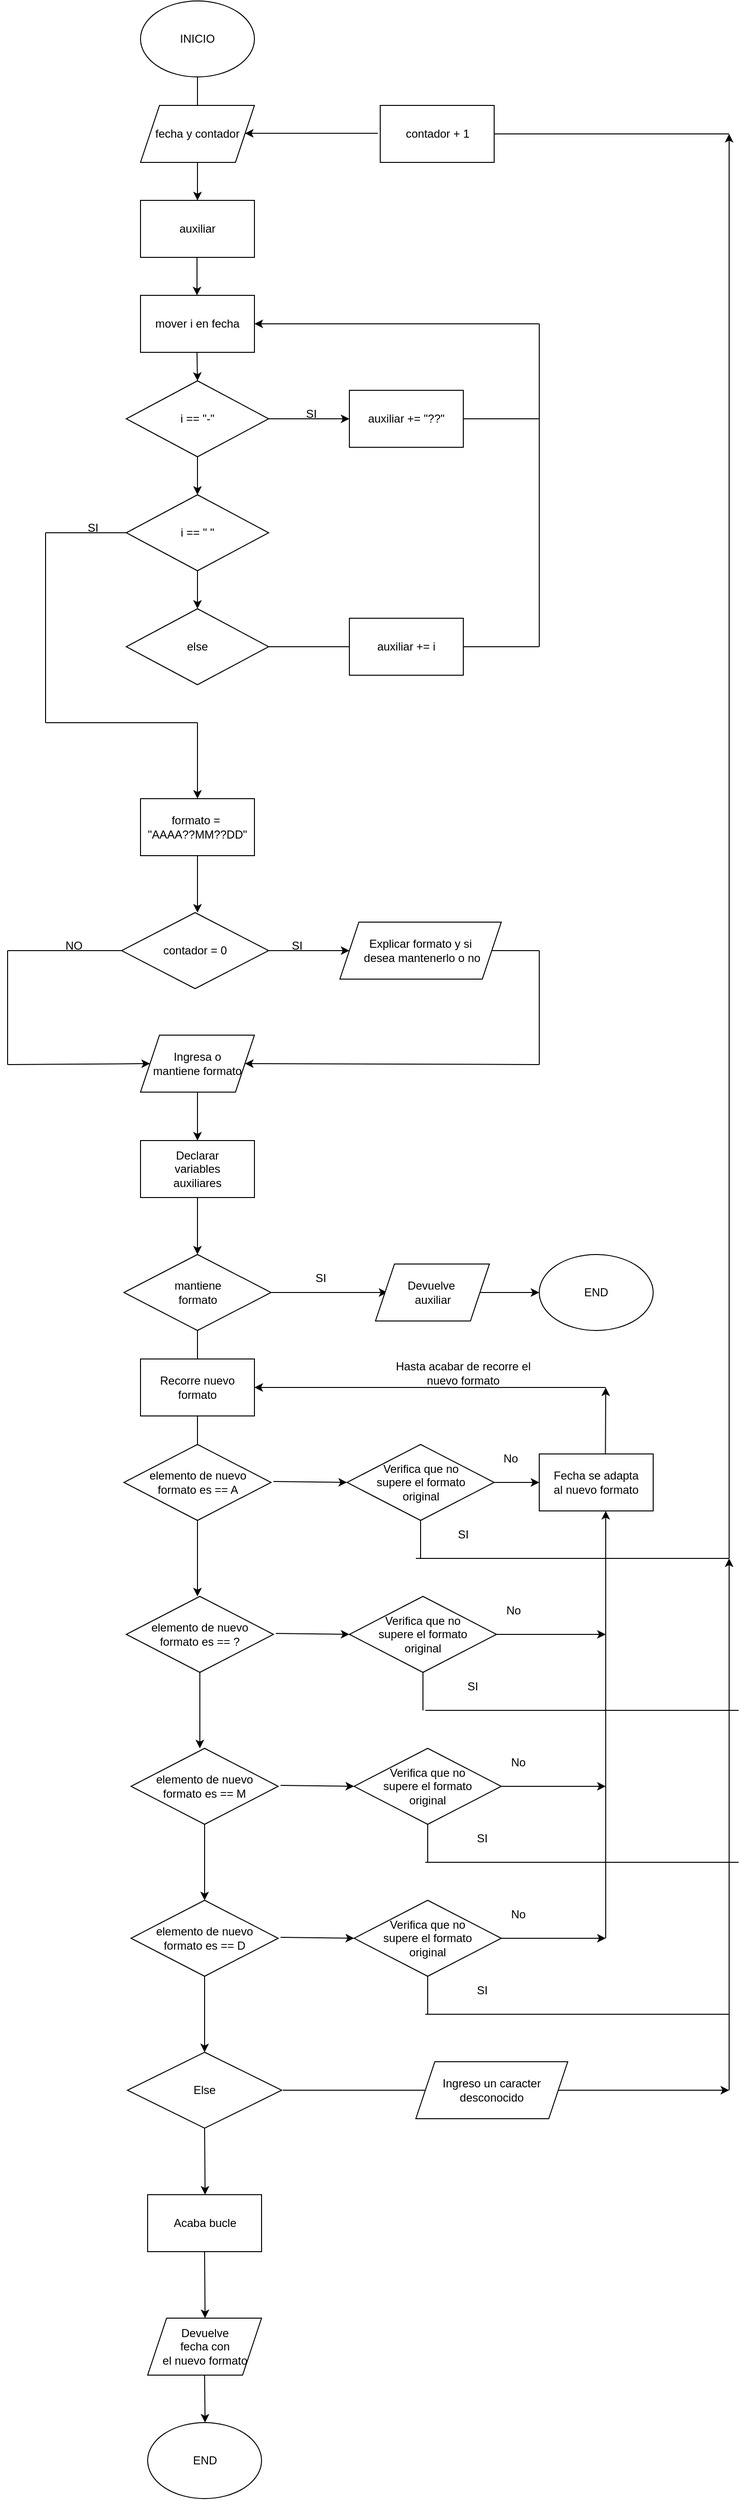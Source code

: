 <mxfile version="25.0.3">
  <diagram name="Página-1" id="TDb5UpPBG_1uy_1eAnth">
    <mxGraphModel dx="880" dy="468" grid="1" gridSize="10" guides="1" tooltips="1" connect="1" arrows="1" fold="1" page="1" pageScale="1" pageWidth="827" pageHeight="1169" math="0" shadow="0">
      <root>
        <mxCell id="0" />
        <mxCell id="1" parent="0" />
        <mxCell id="IVkHDWazPN6k4As9Pz_p-1" value="INICIO" style="ellipse;whiteSpace=wrap;html=1;" vertex="1" parent="1">
          <mxGeometry x="340" y="80" width="120" height="80" as="geometry" />
        </mxCell>
        <mxCell id="IVkHDWazPN6k4As9Pz_p-2" value="" style="endArrow=none;html=1;rounded=0;entryX=0.5;entryY=1;entryDx=0;entryDy=0;" edge="1" parent="1" target="IVkHDWazPN6k4As9Pz_p-1">
          <mxGeometry width="50" height="50" relative="1" as="geometry">
            <mxPoint x="400" y="200" as="sourcePoint" />
            <mxPoint x="440" y="220" as="targetPoint" />
          </mxGeometry>
        </mxCell>
        <mxCell id="IVkHDWazPN6k4As9Pz_p-3" value="fecha y contador" style="shape=parallelogram;perimeter=parallelogramPerimeter;whiteSpace=wrap;html=1;fixedSize=1;" vertex="1" parent="1">
          <mxGeometry x="340" y="190" width="120" height="60" as="geometry" />
        </mxCell>
        <mxCell id="IVkHDWazPN6k4As9Pz_p-4" value="" style="endArrow=classic;html=1;rounded=0;exitX=0.5;exitY=1;exitDx=0;exitDy=0;" edge="1" parent="1" source="IVkHDWazPN6k4As9Pz_p-3">
          <mxGeometry width="50" height="50" relative="1" as="geometry">
            <mxPoint x="390" y="270" as="sourcePoint" />
            <mxPoint x="400" y="290" as="targetPoint" />
          </mxGeometry>
        </mxCell>
        <mxCell id="IVkHDWazPN6k4As9Pz_p-5" value="auxiliar" style="rounded=0;whiteSpace=wrap;html=1;" vertex="1" parent="1">
          <mxGeometry x="340" y="290" width="120" height="60" as="geometry" />
        </mxCell>
        <mxCell id="IVkHDWazPN6k4As9Pz_p-6" value="" style="endArrow=classic;html=1;rounded=0;exitX=0.5;exitY=1;exitDx=0;exitDy=0;" edge="1" parent="1">
          <mxGeometry width="50" height="50" relative="1" as="geometry">
            <mxPoint x="399.5" y="350" as="sourcePoint" />
            <mxPoint x="399.5" y="390" as="targetPoint" />
          </mxGeometry>
        </mxCell>
        <mxCell id="IVkHDWazPN6k4As9Pz_p-7" value="mover i en fecha" style="rounded=0;whiteSpace=wrap;html=1;" vertex="1" parent="1">
          <mxGeometry x="340" y="390" width="120" height="60" as="geometry" />
        </mxCell>
        <mxCell id="IVkHDWazPN6k4As9Pz_p-8" value="" style="endArrow=classic;html=1;rounded=0;exitX=0.5;exitY=1;exitDx=0;exitDy=0;entryX=0.5;entryY=0;entryDx=0;entryDy=0;" edge="1" parent="1" target="IVkHDWazPN6k4As9Pz_p-9">
          <mxGeometry width="50" height="50" relative="1" as="geometry">
            <mxPoint x="399.5" y="450" as="sourcePoint" />
            <mxPoint x="399.5" y="490" as="targetPoint" />
          </mxGeometry>
        </mxCell>
        <mxCell id="IVkHDWazPN6k4As9Pz_p-9" value="i == &quot;-&quot;" style="rhombus;whiteSpace=wrap;html=1;" vertex="1" parent="1">
          <mxGeometry x="325" y="480" width="150" height="80" as="geometry" />
        </mxCell>
        <mxCell id="IVkHDWazPN6k4As9Pz_p-10" value="" style="endArrow=classic;html=1;rounded=0;exitX=1;exitY=0.5;exitDx=0;exitDy=0;" edge="1" parent="1" source="IVkHDWazPN6k4As9Pz_p-9">
          <mxGeometry width="50" height="50" relative="1" as="geometry">
            <mxPoint x="420" y="450" as="sourcePoint" />
            <mxPoint x="560" y="520" as="targetPoint" />
          </mxGeometry>
        </mxCell>
        <mxCell id="IVkHDWazPN6k4As9Pz_p-11" value="auxiliar += &quot;??&quot;" style="rounded=0;whiteSpace=wrap;html=1;" vertex="1" parent="1">
          <mxGeometry x="560" y="490" width="120" height="60" as="geometry" />
        </mxCell>
        <mxCell id="IVkHDWazPN6k4As9Pz_p-12" value="" style="endArrow=none;html=1;rounded=0;exitX=1;exitY=0.5;exitDx=0;exitDy=0;" edge="1" parent="1" source="IVkHDWazPN6k4As9Pz_p-11">
          <mxGeometry width="50" height="50" relative="1" as="geometry">
            <mxPoint x="420" y="450" as="sourcePoint" />
            <mxPoint x="760" y="520" as="targetPoint" />
          </mxGeometry>
        </mxCell>
        <mxCell id="IVkHDWazPN6k4As9Pz_p-13" value="" style="endArrow=none;html=1;rounded=0;" edge="1" parent="1">
          <mxGeometry width="50" height="50" relative="1" as="geometry">
            <mxPoint x="760" y="420" as="sourcePoint" />
            <mxPoint x="760" y="520" as="targetPoint" />
          </mxGeometry>
        </mxCell>
        <mxCell id="IVkHDWazPN6k4As9Pz_p-14" value="" style="endArrow=classic;html=1;rounded=0;entryX=1;entryY=0.5;entryDx=0;entryDy=0;" edge="1" parent="1" target="IVkHDWazPN6k4As9Pz_p-7">
          <mxGeometry width="50" height="50" relative="1" as="geometry">
            <mxPoint x="760" y="420" as="sourcePoint" />
            <mxPoint x="470" y="400" as="targetPoint" />
          </mxGeometry>
        </mxCell>
        <mxCell id="IVkHDWazPN6k4As9Pz_p-15" value="" style="endArrow=classic;html=1;rounded=0;exitX=0.5;exitY=1;exitDx=0;exitDy=0;" edge="1" parent="1" source="IVkHDWazPN6k4As9Pz_p-9">
          <mxGeometry width="50" height="50" relative="1" as="geometry">
            <mxPoint x="420" y="570" as="sourcePoint" />
            <mxPoint x="400" y="600" as="targetPoint" />
          </mxGeometry>
        </mxCell>
        <mxCell id="IVkHDWazPN6k4As9Pz_p-16" value="i == &quot; &quot;" style="rhombus;whiteSpace=wrap;html=1;" vertex="1" parent="1">
          <mxGeometry x="325" y="600" width="150" height="80" as="geometry" />
        </mxCell>
        <mxCell id="IVkHDWazPN6k4As9Pz_p-17" value="" style="endArrow=classic;html=1;rounded=0;exitX=0.5;exitY=1;exitDx=0;exitDy=0;" edge="1" parent="1">
          <mxGeometry width="50" height="50" relative="1" as="geometry">
            <mxPoint x="400" y="680" as="sourcePoint" />
            <mxPoint x="400" y="720" as="targetPoint" />
          </mxGeometry>
        </mxCell>
        <mxCell id="IVkHDWazPN6k4As9Pz_p-18" value="else" style="rhombus;whiteSpace=wrap;html=1;" vertex="1" parent="1">
          <mxGeometry x="325" y="720" width="150" height="80" as="geometry" />
        </mxCell>
        <mxCell id="IVkHDWazPN6k4As9Pz_p-19" value="" style="endArrow=none;html=1;rounded=0;exitX=1;exitY=0.5;exitDx=0;exitDy=0;" edge="1" parent="1" source="IVkHDWazPN6k4As9Pz_p-18">
          <mxGeometry width="50" height="50" relative="1" as="geometry">
            <mxPoint x="420" y="630" as="sourcePoint" />
            <mxPoint x="560" y="760" as="targetPoint" />
          </mxGeometry>
        </mxCell>
        <mxCell id="IVkHDWazPN6k4As9Pz_p-20" value="auxiliar += i" style="rounded=0;whiteSpace=wrap;html=1;" vertex="1" parent="1">
          <mxGeometry x="560" y="730" width="120" height="60" as="geometry" />
        </mxCell>
        <mxCell id="IVkHDWazPN6k4As9Pz_p-21" value="" style="endArrow=none;html=1;rounded=0;" edge="1" parent="1">
          <mxGeometry width="50" height="50" relative="1" as="geometry">
            <mxPoint x="680" y="760" as="sourcePoint" />
            <mxPoint x="760" y="760" as="targetPoint" />
          </mxGeometry>
        </mxCell>
        <mxCell id="IVkHDWazPN6k4As9Pz_p-22" value="" style="endArrow=none;html=1;rounded=0;" edge="1" parent="1">
          <mxGeometry width="50" height="50" relative="1" as="geometry">
            <mxPoint x="760" y="760" as="sourcePoint" />
            <mxPoint x="760" y="520" as="targetPoint" />
          </mxGeometry>
        </mxCell>
        <mxCell id="IVkHDWazPN6k4As9Pz_p-23" value="" style="endArrow=none;html=1;rounded=0;exitX=0;exitY=0.5;exitDx=0;exitDy=0;" edge="1" parent="1" source="IVkHDWazPN6k4As9Pz_p-16">
          <mxGeometry width="50" height="50" relative="1" as="geometry">
            <mxPoint x="420" y="630" as="sourcePoint" />
            <mxPoint x="240" y="640" as="targetPoint" />
          </mxGeometry>
        </mxCell>
        <mxCell id="IVkHDWazPN6k4As9Pz_p-24" value="" style="endArrow=none;html=1;rounded=0;" edge="1" parent="1">
          <mxGeometry width="50" height="50" relative="1" as="geometry">
            <mxPoint x="240" y="840" as="sourcePoint" />
            <mxPoint x="240" y="640" as="targetPoint" />
          </mxGeometry>
        </mxCell>
        <mxCell id="IVkHDWazPN6k4As9Pz_p-25" value="" style="endArrow=none;html=1;rounded=0;" edge="1" parent="1">
          <mxGeometry width="50" height="50" relative="1" as="geometry">
            <mxPoint x="240" y="840" as="sourcePoint" />
            <mxPoint x="400" y="840" as="targetPoint" />
          </mxGeometry>
        </mxCell>
        <mxCell id="IVkHDWazPN6k4As9Pz_p-26" value="" style="endArrow=classic;html=1;rounded=0;" edge="1" parent="1">
          <mxGeometry width="50" height="50" relative="1" as="geometry">
            <mxPoint x="400" y="840" as="sourcePoint" />
            <mxPoint x="400" y="920" as="targetPoint" />
          </mxGeometry>
        </mxCell>
        <mxCell id="IVkHDWazPN6k4As9Pz_p-27" value="formato =&amp;nbsp;&lt;div&gt;&quot;AAAA??MM??DD&quot;&lt;/div&gt;" style="rounded=0;whiteSpace=wrap;html=1;" vertex="1" parent="1">
          <mxGeometry x="340" y="920" width="120" height="60" as="geometry" />
        </mxCell>
        <mxCell id="IVkHDWazPN6k4As9Pz_p-28" value="" style="endArrow=classic;html=1;rounded=0;exitX=0.5;exitY=1;exitDx=0;exitDy=0;" edge="1" parent="1" source="IVkHDWazPN6k4As9Pz_p-27">
          <mxGeometry width="50" height="50" relative="1" as="geometry">
            <mxPoint x="420" y="930" as="sourcePoint" />
            <mxPoint x="400" y="1040" as="targetPoint" />
          </mxGeometry>
        </mxCell>
        <mxCell id="IVkHDWazPN6k4As9Pz_p-29" value="contador = 0" style="rhombus;whiteSpace=wrap;html=1;" vertex="1" parent="1">
          <mxGeometry x="320" y="1040" width="155" height="80" as="geometry" />
        </mxCell>
        <mxCell id="IVkHDWazPN6k4As9Pz_p-30" value="" style="endArrow=classic;html=1;rounded=0;exitX=1;exitY=0.5;exitDx=0;exitDy=0;" edge="1" parent="1" source="IVkHDWazPN6k4As9Pz_p-29">
          <mxGeometry width="50" height="50" relative="1" as="geometry">
            <mxPoint x="420" y="1000" as="sourcePoint" />
            <mxPoint x="560" y="1080" as="targetPoint" />
          </mxGeometry>
        </mxCell>
        <mxCell id="IVkHDWazPN6k4As9Pz_p-31" value="Explicar formato y si&lt;div&gt;&amp;nbsp;desea mantenerlo o no&lt;/div&gt;" style="shape=parallelogram;perimeter=parallelogramPerimeter;whiteSpace=wrap;html=1;fixedSize=1;" vertex="1" parent="1">
          <mxGeometry x="550" y="1050" width="170" height="60" as="geometry" />
        </mxCell>
        <mxCell id="IVkHDWazPN6k4As9Pz_p-32" value="" style="endArrow=none;html=1;rounded=0;exitX=1;exitY=0.5;exitDx=0;exitDy=0;" edge="1" parent="1" source="IVkHDWazPN6k4As9Pz_p-31">
          <mxGeometry width="50" height="50" relative="1" as="geometry">
            <mxPoint x="420" y="1190" as="sourcePoint" />
            <mxPoint x="760" y="1080" as="targetPoint" />
          </mxGeometry>
        </mxCell>
        <mxCell id="IVkHDWazPN6k4As9Pz_p-33" value="" style="endArrow=none;html=1;rounded=0;entryX=0;entryY=0.5;entryDx=0;entryDy=0;" edge="1" parent="1" target="IVkHDWazPN6k4As9Pz_p-29">
          <mxGeometry width="50" height="50" relative="1" as="geometry">
            <mxPoint x="200" y="1080" as="sourcePoint" />
            <mxPoint x="320" y="1080" as="targetPoint" />
          </mxGeometry>
        </mxCell>
        <mxCell id="IVkHDWazPN6k4As9Pz_p-34" value="" style="endArrow=none;html=1;rounded=0;" edge="1" parent="1">
          <mxGeometry width="50" height="50" relative="1" as="geometry">
            <mxPoint x="200" y="1200" as="sourcePoint" />
            <mxPoint x="200" y="1080" as="targetPoint" />
          </mxGeometry>
        </mxCell>
        <mxCell id="IVkHDWazPN6k4As9Pz_p-35" value="" style="endArrow=classic;html=1;rounded=0;entryX=0;entryY=0.5;entryDx=0;entryDy=0;" edge="1" parent="1" target="IVkHDWazPN6k4As9Pz_p-36">
          <mxGeometry width="50" height="50" relative="1" as="geometry">
            <mxPoint x="200" y="1200" as="sourcePoint" />
            <mxPoint x="320" y="1200" as="targetPoint" />
          </mxGeometry>
        </mxCell>
        <mxCell id="IVkHDWazPN6k4As9Pz_p-36" value="Ingresa o&lt;div&gt;mantiene formato&lt;/div&gt;" style="shape=parallelogram;perimeter=parallelogramPerimeter;whiteSpace=wrap;html=1;fixedSize=1;" vertex="1" parent="1">
          <mxGeometry x="340" y="1169" width="120" height="60" as="geometry" />
        </mxCell>
        <mxCell id="IVkHDWazPN6k4As9Pz_p-37" value="" style="endArrow=none;html=1;rounded=0;" edge="1" parent="1">
          <mxGeometry width="50" height="50" relative="1" as="geometry">
            <mxPoint x="760" y="1200" as="sourcePoint" />
            <mxPoint x="760" y="1080" as="targetPoint" />
          </mxGeometry>
        </mxCell>
        <mxCell id="IVkHDWazPN6k4As9Pz_p-38" value="" style="endArrow=classic;html=1;rounded=0;entryX=1;entryY=0.5;entryDx=0;entryDy=0;" edge="1" parent="1" target="IVkHDWazPN6k4As9Pz_p-36">
          <mxGeometry width="50" height="50" relative="1" as="geometry">
            <mxPoint x="760" y="1200" as="sourcePoint" />
            <mxPoint x="360" y="1209" as="targetPoint" />
          </mxGeometry>
        </mxCell>
        <mxCell id="IVkHDWazPN6k4As9Pz_p-39" value="SI" style="text;html=1;align=center;verticalAlign=middle;whiteSpace=wrap;rounded=0;" vertex="1" parent="1">
          <mxGeometry x="475" y="1060" width="60" height="30" as="geometry" />
        </mxCell>
        <mxCell id="IVkHDWazPN6k4As9Pz_p-40" value="NO" style="text;html=1;align=center;verticalAlign=middle;whiteSpace=wrap;rounded=0;" vertex="1" parent="1">
          <mxGeometry x="240" y="1060" width="60" height="30" as="geometry" />
        </mxCell>
        <mxCell id="IVkHDWazPN6k4As9Pz_p-41" value="SI" style="text;html=1;align=center;verticalAlign=middle;whiteSpace=wrap;rounded=0;" vertex="1" parent="1">
          <mxGeometry x="490" y="500" width="60" height="30" as="geometry" />
        </mxCell>
        <mxCell id="IVkHDWazPN6k4As9Pz_p-42" value="SI" style="text;html=1;align=center;verticalAlign=middle;whiteSpace=wrap;rounded=0;" vertex="1" parent="1">
          <mxGeometry x="260" y="620" width="60" height="30" as="geometry" />
        </mxCell>
        <mxCell id="IVkHDWazPN6k4As9Pz_p-43" value="" style="endArrow=classic;html=1;rounded=0;exitX=0.5;exitY=1;exitDx=0;exitDy=0;" edge="1" parent="1" source="IVkHDWazPN6k4As9Pz_p-36">
          <mxGeometry width="50" height="50" relative="1" as="geometry">
            <mxPoint x="420" y="1390" as="sourcePoint" />
            <mxPoint x="400" y="1280" as="targetPoint" />
          </mxGeometry>
        </mxCell>
        <mxCell id="IVkHDWazPN6k4As9Pz_p-44" value="Declarar&lt;div&gt;variables&lt;/div&gt;&lt;div&gt;auxiliares&lt;/div&gt;" style="rounded=0;whiteSpace=wrap;html=1;" vertex="1" parent="1">
          <mxGeometry x="340" y="1280" width="120" height="60" as="geometry" />
        </mxCell>
        <mxCell id="IVkHDWazPN6k4As9Pz_p-45" value="" style="endArrow=classic;html=1;rounded=0;exitX=0.5;exitY=1;exitDx=0;exitDy=0;" edge="1" parent="1" source="IVkHDWazPN6k4As9Pz_p-44">
          <mxGeometry width="50" height="50" relative="1" as="geometry">
            <mxPoint x="420" y="1410" as="sourcePoint" />
            <mxPoint x="400" y="1400" as="targetPoint" />
          </mxGeometry>
        </mxCell>
        <mxCell id="IVkHDWazPN6k4As9Pz_p-46" value="mantiene&lt;div&gt;formato&lt;/div&gt;" style="rhombus;whiteSpace=wrap;html=1;" vertex="1" parent="1">
          <mxGeometry x="322.5" y="1400" width="155" height="80" as="geometry" />
        </mxCell>
        <mxCell id="IVkHDWazPN6k4As9Pz_p-47" value="" style="endArrow=none;html=1;rounded=0;exitX=0.5;exitY=1;exitDx=0;exitDy=0;" edge="1" parent="1" source="IVkHDWazPN6k4As9Pz_p-46">
          <mxGeometry width="50" height="50" relative="1" as="geometry">
            <mxPoint x="400" y="1460" as="sourcePoint" />
            <mxPoint x="400" y="1520" as="targetPoint" />
          </mxGeometry>
        </mxCell>
        <mxCell id="IVkHDWazPN6k4As9Pz_p-48" value="Recorre nuevo&lt;div&gt;formato&lt;/div&gt;" style="rounded=0;whiteSpace=wrap;html=1;" vertex="1" parent="1">
          <mxGeometry x="340" y="1510" width="120" height="60" as="geometry" />
        </mxCell>
        <mxCell id="IVkHDWazPN6k4As9Pz_p-49" value="" style="endArrow=none;html=1;rounded=0;exitX=0.5;exitY=1;exitDx=0;exitDy=0;" edge="1" parent="1" source="IVkHDWazPN6k4As9Pz_p-48">
          <mxGeometry width="50" height="50" relative="1" as="geometry">
            <mxPoint x="400" y="1540" as="sourcePoint" />
            <mxPoint x="400" y="1600" as="targetPoint" />
          </mxGeometry>
        </mxCell>
        <mxCell id="IVkHDWazPN6k4As9Pz_p-50" value="elemento de nuevo&lt;div&gt;formato es == A&lt;/div&gt;" style="rhombus;whiteSpace=wrap;html=1;" vertex="1" parent="1">
          <mxGeometry x="322.5" y="1600" width="155" height="80" as="geometry" />
        </mxCell>
        <mxCell id="IVkHDWazPN6k4As9Pz_p-51" value="" style="endArrow=classic;html=1;rounded=0;entryX=0;entryY=0.5;entryDx=0;entryDy=0;" edge="1" parent="1" target="IVkHDWazPN6k4As9Pz_p-52">
          <mxGeometry width="50" height="50" relative="1" as="geometry">
            <mxPoint x="480" y="1639" as="sourcePoint" />
            <mxPoint x="560" y="1639.44" as="targetPoint" />
          </mxGeometry>
        </mxCell>
        <mxCell id="IVkHDWazPN6k4As9Pz_p-52" value="Verifica que no&lt;div&gt;supere el formato&lt;/div&gt;&lt;div&gt;original&lt;/div&gt;" style="rhombus;whiteSpace=wrap;html=1;" vertex="1" parent="1">
          <mxGeometry x="557.5" y="1600" width="155" height="80" as="geometry" />
        </mxCell>
        <mxCell id="IVkHDWazPN6k4As9Pz_p-53" value="" style="endArrow=classic;html=1;rounded=0;exitX=1;exitY=0.5;exitDx=0;exitDy=0;entryX=0;entryY=0.5;entryDx=0;entryDy=0;" edge="1" parent="1" source="IVkHDWazPN6k4As9Pz_p-52" target="IVkHDWazPN6k4As9Pz_p-54">
          <mxGeometry width="50" height="50" relative="1" as="geometry">
            <mxPoint x="700" y="1540" as="sourcePoint" />
            <mxPoint x="760" y="1640" as="targetPoint" />
          </mxGeometry>
        </mxCell>
        <mxCell id="IVkHDWazPN6k4As9Pz_p-54" value="Fecha se adapta&lt;div&gt;al nuevo formato&lt;/div&gt;" style="rounded=0;whiteSpace=wrap;html=1;" vertex="1" parent="1">
          <mxGeometry x="760" y="1610" width="120" height="60" as="geometry" />
        </mxCell>
        <mxCell id="IVkHDWazPN6k4As9Pz_p-55" value="No" style="text;html=1;align=center;verticalAlign=middle;whiteSpace=wrap;rounded=0;" vertex="1" parent="1">
          <mxGeometry x="700" y="1600" width="60" height="30" as="geometry" />
        </mxCell>
        <mxCell id="IVkHDWazPN6k4As9Pz_p-56" value="" style="endArrow=none;html=1;rounded=0;entryX=0.5;entryY=1;entryDx=0;entryDy=0;" edge="1" parent="1" target="IVkHDWazPN6k4As9Pz_p-52">
          <mxGeometry width="50" height="50" relative="1" as="geometry">
            <mxPoint x="635" y="1720" as="sourcePoint" />
            <mxPoint x="760" y="1610" as="targetPoint" />
          </mxGeometry>
        </mxCell>
        <mxCell id="IVkHDWazPN6k4As9Pz_p-57" value="" style="endArrow=classic;html=1;rounded=0;exitX=0.5;exitY=1;exitDx=0;exitDy=0;" edge="1" parent="1" source="IVkHDWazPN6k4As9Pz_p-50">
          <mxGeometry width="50" height="50" relative="1" as="geometry">
            <mxPoint x="390" y="1660" as="sourcePoint" />
            <mxPoint x="400" y="1760" as="targetPoint" />
          </mxGeometry>
        </mxCell>
        <mxCell id="IVkHDWazPN6k4As9Pz_p-58" value="elemento de nuevo&lt;div&gt;formato es == ?&lt;/div&gt;" style="rhombus;whiteSpace=wrap;html=1;" vertex="1" parent="1">
          <mxGeometry x="325" y="1760" width="155" height="80" as="geometry" />
        </mxCell>
        <mxCell id="IVkHDWazPN6k4As9Pz_p-59" value="" style="endArrow=classic;html=1;rounded=0;entryX=0;entryY=0.5;entryDx=0;entryDy=0;" edge="1" parent="1" target="IVkHDWazPN6k4As9Pz_p-60">
          <mxGeometry width="50" height="50" relative="1" as="geometry">
            <mxPoint x="482.5" y="1799" as="sourcePoint" />
            <mxPoint x="562.5" y="1799.44" as="targetPoint" />
          </mxGeometry>
        </mxCell>
        <mxCell id="IVkHDWazPN6k4As9Pz_p-60" value="Verifica que no&lt;div&gt;supere el formato&lt;/div&gt;&lt;div&gt;original&lt;/div&gt;" style="rhombus;whiteSpace=wrap;html=1;" vertex="1" parent="1">
          <mxGeometry x="560" y="1760" width="155" height="80" as="geometry" />
        </mxCell>
        <mxCell id="IVkHDWazPN6k4As9Pz_p-61" value="" style="endArrow=classic;html=1;rounded=0;exitX=1;exitY=0.5;exitDx=0;exitDy=0;" edge="1" parent="1" source="IVkHDWazPN6k4As9Pz_p-60">
          <mxGeometry width="50" height="50" relative="1" as="geometry">
            <mxPoint x="702.5" y="1700" as="sourcePoint" />
            <mxPoint x="830" y="1800" as="targetPoint" />
          </mxGeometry>
        </mxCell>
        <mxCell id="IVkHDWazPN6k4As9Pz_p-62" value="No" style="text;html=1;align=center;verticalAlign=middle;whiteSpace=wrap;rounded=0;" vertex="1" parent="1">
          <mxGeometry x="702.5" y="1760" width="60" height="30" as="geometry" />
        </mxCell>
        <mxCell id="IVkHDWazPN6k4As9Pz_p-63" value="" style="endArrow=none;html=1;rounded=0;entryX=0.5;entryY=1;entryDx=0;entryDy=0;" edge="1" parent="1" target="IVkHDWazPN6k4As9Pz_p-60">
          <mxGeometry width="50" height="50" relative="1" as="geometry">
            <mxPoint x="637.5" y="1880" as="sourcePoint" />
            <mxPoint x="762.5" y="1770" as="targetPoint" />
          </mxGeometry>
        </mxCell>
        <mxCell id="IVkHDWazPN6k4As9Pz_p-64" value="" style="endArrow=classic;html=1;rounded=0;exitX=0.5;exitY=1;exitDx=0;exitDy=0;" edge="1" parent="1" source="IVkHDWazPN6k4As9Pz_p-58">
          <mxGeometry width="50" height="50" relative="1" as="geometry">
            <mxPoint x="392.5" y="1820" as="sourcePoint" />
            <mxPoint x="402.5" y="1920" as="targetPoint" />
          </mxGeometry>
        </mxCell>
        <mxCell id="IVkHDWazPN6k4As9Pz_p-65" value="elemento de nuevo&lt;div&gt;formato es == M&lt;/div&gt;" style="rhombus;whiteSpace=wrap;html=1;" vertex="1" parent="1">
          <mxGeometry x="330" y="1920" width="155" height="80" as="geometry" />
        </mxCell>
        <mxCell id="IVkHDWazPN6k4As9Pz_p-66" value="" style="endArrow=classic;html=1;rounded=0;entryX=0;entryY=0.5;entryDx=0;entryDy=0;" edge="1" parent="1" target="IVkHDWazPN6k4As9Pz_p-67">
          <mxGeometry width="50" height="50" relative="1" as="geometry">
            <mxPoint x="487.5" y="1959" as="sourcePoint" />
            <mxPoint x="567.5" y="1959.44" as="targetPoint" />
          </mxGeometry>
        </mxCell>
        <mxCell id="IVkHDWazPN6k4As9Pz_p-67" value="Verifica que no&lt;div&gt;supere el formato&lt;/div&gt;&lt;div&gt;original&lt;/div&gt;" style="rhombus;whiteSpace=wrap;html=1;" vertex="1" parent="1">
          <mxGeometry x="565" y="1920" width="155" height="80" as="geometry" />
        </mxCell>
        <mxCell id="IVkHDWazPN6k4As9Pz_p-68" value="" style="endArrow=classic;html=1;rounded=0;exitX=1;exitY=0.5;exitDx=0;exitDy=0;" edge="1" parent="1" source="IVkHDWazPN6k4As9Pz_p-67">
          <mxGeometry width="50" height="50" relative="1" as="geometry">
            <mxPoint x="707.5" y="1860" as="sourcePoint" />
            <mxPoint x="830" y="1960" as="targetPoint" />
          </mxGeometry>
        </mxCell>
        <mxCell id="IVkHDWazPN6k4As9Pz_p-69" value="No" style="text;html=1;align=center;verticalAlign=middle;whiteSpace=wrap;rounded=0;" vertex="1" parent="1">
          <mxGeometry x="707.5" y="1920" width="60" height="30" as="geometry" />
        </mxCell>
        <mxCell id="IVkHDWazPN6k4As9Pz_p-70" value="" style="endArrow=none;html=1;rounded=0;entryX=0.5;entryY=1;entryDx=0;entryDy=0;" edge="1" parent="1" target="IVkHDWazPN6k4As9Pz_p-67">
          <mxGeometry width="50" height="50" relative="1" as="geometry">
            <mxPoint x="642.5" y="2040" as="sourcePoint" />
            <mxPoint x="767.5" y="1930" as="targetPoint" />
          </mxGeometry>
        </mxCell>
        <mxCell id="IVkHDWazPN6k4As9Pz_p-71" value="" style="endArrow=classic;html=1;rounded=0;exitX=0.5;exitY=1;exitDx=0;exitDy=0;" edge="1" parent="1" source="IVkHDWazPN6k4As9Pz_p-65">
          <mxGeometry width="50" height="50" relative="1" as="geometry">
            <mxPoint x="397.5" y="1980" as="sourcePoint" />
            <mxPoint x="407.5" y="2080" as="targetPoint" />
          </mxGeometry>
        </mxCell>
        <mxCell id="IVkHDWazPN6k4As9Pz_p-72" value="elemento de nuevo&lt;div&gt;formato es == D&lt;/div&gt;" style="rhombus;whiteSpace=wrap;html=1;" vertex="1" parent="1">
          <mxGeometry x="330" y="2080" width="155" height="80" as="geometry" />
        </mxCell>
        <mxCell id="IVkHDWazPN6k4As9Pz_p-73" value="" style="endArrow=classic;html=1;rounded=0;entryX=0;entryY=0.5;entryDx=0;entryDy=0;" edge="1" parent="1" target="IVkHDWazPN6k4As9Pz_p-74">
          <mxGeometry width="50" height="50" relative="1" as="geometry">
            <mxPoint x="487.5" y="2119" as="sourcePoint" />
            <mxPoint x="567.5" y="2119.44" as="targetPoint" />
          </mxGeometry>
        </mxCell>
        <mxCell id="IVkHDWazPN6k4As9Pz_p-74" value="Verifica que no&lt;div&gt;supere el formato&lt;/div&gt;&lt;div&gt;original&lt;/div&gt;" style="rhombus;whiteSpace=wrap;html=1;" vertex="1" parent="1">
          <mxGeometry x="565" y="2080" width="155" height="80" as="geometry" />
        </mxCell>
        <mxCell id="IVkHDWazPN6k4As9Pz_p-75" value="" style="endArrow=classic;html=1;rounded=0;exitX=1;exitY=0.5;exitDx=0;exitDy=0;" edge="1" parent="1" source="IVkHDWazPN6k4As9Pz_p-74">
          <mxGeometry width="50" height="50" relative="1" as="geometry">
            <mxPoint x="707.5" y="2020" as="sourcePoint" />
            <mxPoint x="830" y="2120" as="targetPoint" />
          </mxGeometry>
        </mxCell>
        <mxCell id="IVkHDWazPN6k4As9Pz_p-76" value="No" style="text;html=1;align=center;verticalAlign=middle;whiteSpace=wrap;rounded=0;" vertex="1" parent="1">
          <mxGeometry x="707.5" y="2080" width="60" height="30" as="geometry" />
        </mxCell>
        <mxCell id="IVkHDWazPN6k4As9Pz_p-77" value="" style="endArrow=none;html=1;rounded=0;entryX=0.5;entryY=1;entryDx=0;entryDy=0;" edge="1" parent="1" target="IVkHDWazPN6k4As9Pz_p-74">
          <mxGeometry width="50" height="50" relative="1" as="geometry">
            <mxPoint x="642.5" y="2200" as="sourcePoint" />
            <mxPoint x="767.5" y="2090" as="targetPoint" />
          </mxGeometry>
        </mxCell>
        <mxCell id="IVkHDWazPN6k4As9Pz_p-78" value="" style="endArrow=classic;html=1;rounded=0;exitX=0.5;exitY=1;exitDx=0;exitDy=0;" edge="1" parent="1" source="IVkHDWazPN6k4As9Pz_p-72">
          <mxGeometry width="50" height="50" relative="1" as="geometry">
            <mxPoint x="397.5" y="2140" as="sourcePoint" />
            <mxPoint x="407.5" y="2240" as="targetPoint" />
          </mxGeometry>
        </mxCell>
        <mxCell id="IVkHDWazPN6k4As9Pz_p-79" value="" style="endArrow=classic;html=1;rounded=0;" edge="1" parent="1">
          <mxGeometry width="50" height="50" relative="1" as="geometry">
            <mxPoint x="830" y="2120" as="sourcePoint" />
            <mxPoint x="830" y="1670" as="targetPoint" />
          </mxGeometry>
        </mxCell>
        <mxCell id="IVkHDWazPN6k4As9Pz_p-80" value="" style="endArrow=classic;html=1;rounded=0;exitX=0.581;exitY=0.003;exitDx=0;exitDy=0;exitPerimeter=0;" edge="1" parent="1" source="IVkHDWazPN6k4As9Pz_p-54">
          <mxGeometry width="50" height="50" relative="1" as="geometry">
            <mxPoint x="610" y="1580" as="sourcePoint" />
            <mxPoint x="830" y="1540" as="targetPoint" />
          </mxGeometry>
        </mxCell>
        <mxCell id="IVkHDWazPN6k4As9Pz_p-81" value="" style="endArrow=classic;html=1;rounded=0;entryX=1;entryY=0.5;entryDx=0;entryDy=0;" edge="1" parent="1" target="IVkHDWazPN6k4As9Pz_p-48">
          <mxGeometry width="50" height="50" relative="1" as="geometry">
            <mxPoint x="830" y="1540" as="sourcePoint" />
            <mxPoint x="660" y="1530" as="targetPoint" />
          </mxGeometry>
        </mxCell>
        <mxCell id="IVkHDWazPN6k4As9Pz_p-82" value="Hasta acabar de recorre el nuevo formato" style="text;html=1;align=center;verticalAlign=middle;whiteSpace=wrap;rounded=0;" vertex="1" parent="1">
          <mxGeometry x="590" y="1510" width="180" height="30" as="geometry" />
        </mxCell>
        <mxCell id="IVkHDWazPN6k4As9Pz_p-83" value="SI" style="text;html=1;align=center;verticalAlign=middle;whiteSpace=wrap;rounded=0;" vertex="1" parent="1">
          <mxGeometry x="650" y="1680" width="60" height="30" as="geometry" />
        </mxCell>
        <mxCell id="IVkHDWazPN6k4As9Pz_p-84" value="" style="endArrow=none;html=1;rounded=0;" edge="1" parent="1">
          <mxGeometry width="50" height="50" relative="1" as="geometry">
            <mxPoint x="630" y="1720" as="sourcePoint" />
            <mxPoint x="960" y="1720" as="targetPoint" />
          </mxGeometry>
        </mxCell>
        <mxCell id="IVkHDWazPN6k4As9Pz_p-85" value="" style="endArrow=classic;html=1;rounded=0;" edge="1" parent="1">
          <mxGeometry width="50" height="50" relative="1" as="geometry">
            <mxPoint x="960" y="1720" as="sourcePoint" />
            <mxPoint x="960" y="220" as="targetPoint" />
          </mxGeometry>
        </mxCell>
        <mxCell id="IVkHDWazPN6k4As9Pz_p-86" value="" style="endArrow=classic;html=1;rounded=0;entryX=1;entryY=0.5;entryDx=0;entryDy=0;" edge="1" parent="1">
          <mxGeometry width="50" height="50" relative="1" as="geometry">
            <mxPoint x="590" y="219.41" as="sourcePoint" />
            <mxPoint x="450" y="219.41" as="targetPoint" />
          </mxGeometry>
        </mxCell>
        <mxCell id="IVkHDWazPN6k4As9Pz_p-87" value="contador + 1" style="rounded=0;whiteSpace=wrap;html=1;" vertex="1" parent="1">
          <mxGeometry x="592.5" y="190" width="120" height="60" as="geometry" />
        </mxCell>
        <mxCell id="IVkHDWazPN6k4As9Pz_p-88" value="" style="endArrow=none;html=1;rounded=0;exitX=1;exitY=0.5;exitDx=0;exitDy=0;" edge="1" parent="1" source="IVkHDWazPN6k4As9Pz_p-87">
          <mxGeometry width="50" height="50" relative="1" as="geometry">
            <mxPoint x="610" y="240" as="sourcePoint" />
            <mxPoint x="960" y="220" as="targetPoint" />
          </mxGeometry>
        </mxCell>
        <mxCell id="IVkHDWazPN6k4As9Pz_p-89" value="" style="endArrow=none;html=1;rounded=0;" edge="1" parent="1">
          <mxGeometry width="50" height="50" relative="1" as="geometry">
            <mxPoint x="640" y="1880" as="sourcePoint" />
            <mxPoint x="970" y="1880" as="targetPoint" />
          </mxGeometry>
        </mxCell>
        <mxCell id="IVkHDWazPN6k4As9Pz_p-90" value="" style="endArrow=none;html=1;rounded=0;" edge="1" parent="1">
          <mxGeometry width="50" height="50" relative="1" as="geometry">
            <mxPoint x="640" y="2040" as="sourcePoint" />
            <mxPoint x="970" y="2040" as="targetPoint" />
          </mxGeometry>
        </mxCell>
        <mxCell id="IVkHDWazPN6k4As9Pz_p-91" value="" style="endArrow=none;html=1;rounded=0;" edge="1" parent="1">
          <mxGeometry width="50" height="50" relative="1" as="geometry">
            <mxPoint x="640" y="2200" as="sourcePoint" />
            <mxPoint x="960" y="2200" as="targetPoint" />
          </mxGeometry>
        </mxCell>
        <mxCell id="IVkHDWazPN6k4As9Pz_p-92" value="" style="endArrow=classic;html=1;rounded=0;" edge="1" parent="1">
          <mxGeometry width="50" height="50" relative="1" as="geometry">
            <mxPoint x="960" y="2280" as="sourcePoint" />
            <mxPoint x="960" y="1720" as="targetPoint" />
          </mxGeometry>
        </mxCell>
        <mxCell id="IVkHDWazPN6k4As9Pz_p-93" value="SI" style="text;html=1;align=center;verticalAlign=middle;whiteSpace=wrap;rounded=0;" vertex="1" parent="1">
          <mxGeometry x="660" y="1840" width="60" height="30" as="geometry" />
        </mxCell>
        <mxCell id="IVkHDWazPN6k4As9Pz_p-94" value="SI" style="text;html=1;align=center;verticalAlign=middle;whiteSpace=wrap;rounded=0;" vertex="1" parent="1">
          <mxGeometry x="670" y="2000" width="60" height="30" as="geometry" />
        </mxCell>
        <mxCell id="IVkHDWazPN6k4As9Pz_p-95" value="SI" style="text;html=1;align=center;verticalAlign=middle;whiteSpace=wrap;rounded=0;" vertex="1" parent="1">
          <mxGeometry x="670" y="2160" width="60" height="30" as="geometry" />
        </mxCell>
        <mxCell id="IVkHDWazPN6k4As9Pz_p-96" value="Else" style="rhombus;whiteSpace=wrap;html=1;" vertex="1" parent="1">
          <mxGeometry x="326.25" y="2240" width="162.5" height="80" as="geometry" />
        </mxCell>
        <mxCell id="IVkHDWazPN6k4As9Pz_p-97" value="" style="endArrow=none;html=1;rounded=0;" edge="1" parent="1">
          <mxGeometry width="50" height="50" relative="1" as="geometry">
            <mxPoint x="490" y="2280" as="sourcePoint" />
            <mxPoint x="640" y="2280" as="targetPoint" />
          </mxGeometry>
        </mxCell>
        <mxCell id="IVkHDWazPN6k4As9Pz_p-98" value="Ingreso un caracter desconocido" style="shape=parallelogram;perimeter=parallelogramPerimeter;whiteSpace=wrap;html=1;fixedSize=1;" vertex="1" parent="1">
          <mxGeometry x="630" y="2250" width="160" height="60" as="geometry" />
        </mxCell>
        <mxCell id="IVkHDWazPN6k4As9Pz_p-99" value="" style="endArrow=classic;html=1;rounded=0;exitX=1;exitY=0.5;exitDx=0;exitDy=0;" edge="1" parent="1" source="IVkHDWazPN6k4As9Pz_p-98">
          <mxGeometry width="50" height="50" relative="1" as="geometry">
            <mxPoint x="950" y="2260" as="sourcePoint" />
            <mxPoint x="960" y="2280" as="targetPoint" />
          </mxGeometry>
        </mxCell>
        <mxCell id="IVkHDWazPN6k4As9Pz_p-100" value="" style="endArrow=classic;html=1;rounded=0;exitX=1;exitY=0.5;exitDx=0;exitDy=0;" edge="1" parent="1" source="IVkHDWazPN6k4As9Pz_p-46">
          <mxGeometry width="50" height="50" relative="1" as="geometry">
            <mxPoint x="630" y="1340" as="sourcePoint" />
            <mxPoint x="600" y="1440" as="targetPoint" />
          </mxGeometry>
        </mxCell>
        <mxCell id="IVkHDWazPN6k4As9Pz_p-101" value="Devuelve&amp;nbsp;&lt;div&gt;auxiliar&lt;/div&gt;" style="shape=parallelogram;perimeter=parallelogramPerimeter;whiteSpace=wrap;html=1;fixedSize=1;" vertex="1" parent="1">
          <mxGeometry x="587.5" y="1410" width="120" height="60" as="geometry" />
        </mxCell>
        <mxCell id="IVkHDWazPN6k4As9Pz_p-102" value="" style="endArrow=classic;html=1;rounded=0;exitX=1;exitY=0.5;exitDx=0;exitDy=0;" edge="1" parent="1" source="IVkHDWazPN6k4As9Pz_p-101">
          <mxGeometry width="50" height="50" relative="1" as="geometry">
            <mxPoint x="630" y="1330" as="sourcePoint" />
            <mxPoint x="760" y="1440" as="targetPoint" />
          </mxGeometry>
        </mxCell>
        <mxCell id="IVkHDWazPN6k4As9Pz_p-103" value="END" style="ellipse;whiteSpace=wrap;html=1;" vertex="1" parent="1">
          <mxGeometry x="760" y="1400" width="120" height="80" as="geometry" />
        </mxCell>
        <mxCell id="IVkHDWazPN6k4As9Pz_p-104" value="" style="endArrow=classic;html=1;rounded=0;exitX=0.5;exitY=1;exitDx=0;exitDy=0;" edge="1" parent="1" source="IVkHDWazPN6k4As9Pz_p-96">
          <mxGeometry width="50" height="50" relative="1" as="geometry">
            <mxPoint x="630" y="2380" as="sourcePoint" />
            <mxPoint x="408" y="2390" as="targetPoint" />
          </mxGeometry>
        </mxCell>
        <mxCell id="IVkHDWazPN6k4As9Pz_p-105" value="Acaba bucle" style="rounded=0;whiteSpace=wrap;html=1;" vertex="1" parent="1">
          <mxGeometry x="347.5" y="2390" width="120" height="60" as="geometry" />
        </mxCell>
        <mxCell id="IVkHDWazPN6k4As9Pz_p-106" value="SI" style="text;html=1;align=center;verticalAlign=middle;whiteSpace=wrap;rounded=0;" vertex="1" parent="1">
          <mxGeometry x="500" y="1410" width="60" height="30" as="geometry" />
        </mxCell>
        <mxCell id="IVkHDWazPN6k4As9Pz_p-107" value="" style="endArrow=classic;html=1;rounded=0;exitX=0.5;exitY=1;exitDx=0;exitDy=0;" edge="1" parent="1" source="IVkHDWazPN6k4As9Pz_p-105">
          <mxGeometry width="50" height="50" relative="1" as="geometry">
            <mxPoint x="630" y="2560" as="sourcePoint" />
            <mxPoint x="408" y="2520" as="targetPoint" />
          </mxGeometry>
        </mxCell>
        <mxCell id="IVkHDWazPN6k4As9Pz_p-108" value="Devuelve&lt;div&gt;fecha con&lt;/div&gt;&lt;div&gt;el nuevo formato&lt;/div&gt;" style="shape=parallelogram;perimeter=parallelogramPerimeter;whiteSpace=wrap;html=1;fixedSize=1;" vertex="1" parent="1">
          <mxGeometry x="347.5" y="2520" width="120" height="60" as="geometry" />
        </mxCell>
        <mxCell id="IVkHDWazPN6k4As9Pz_p-109" value="" style="endArrow=classic;html=1;rounded=0;exitX=0.5;exitY=1;exitDx=0;exitDy=0;" edge="1" parent="1" source="IVkHDWazPN6k4As9Pz_p-108">
          <mxGeometry width="50" height="50" relative="1" as="geometry">
            <mxPoint x="630" y="2550" as="sourcePoint" />
            <mxPoint x="408" y="2630" as="targetPoint" />
          </mxGeometry>
        </mxCell>
        <mxCell id="IVkHDWazPN6k4As9Pz_p-110" value="END" style="ellipse;whiteSpace=wrap;html=1;" vertex="1" parent="1">
          <mxGeometry x="347.5" y="2630" width="120" height="80" as="geometry" />
        </mxCell>
      </root>
    </mxGraphModel>
  </diagram>
</mxfile>
